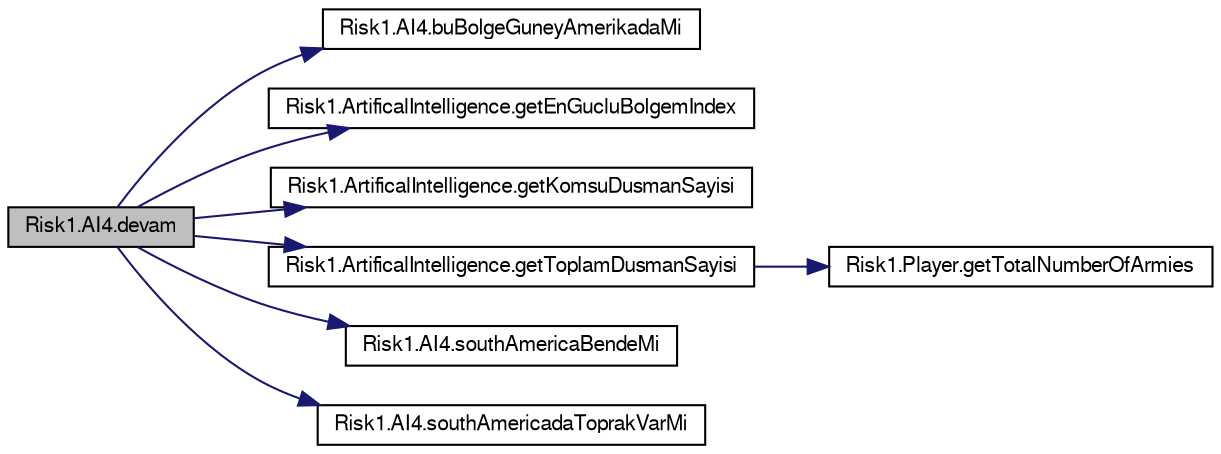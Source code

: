 digraph G
{
  bgcolor="transparent";
  edge [fontname="FreeSans",fontsize="10",labelfontname="FreeSans",labelfontsize="10"];
  node [fontname="FreeSans",fontsize="10",shape=record];
  rankdir="LR";
  Node1 [label="Risk1.AI4.devam",height=0.2,width=0.4,color="black", fillcolor="grey75", style="filled" fontcolor="black"];
  Node1 -> Node2 [color="midnightblue",fontsize="10",style="solid",fontname="FreeSans"];
  Node2 [label="Risk1.AI4.buBolgeGuneyAmerikadaMi",height=0.2,width=0.4,color="black",URL="$classRisk1_1_1AI4.html#ae2f16f8a0b8f14eef4ba8f73b4b258fb"];
  Node1 -> Node3 [color="midnightblue",fontsize="10",style="solid",fontname="FreeSans"];
  Node3 [label="Risk1.ArtificalIntelligence.getEnGucluBolgemIndex",height=0.2,width=0.4,color="black",URL="$classRisk1_1_1ArtificalIntelligence.html#a0fda6d74869871d836b81e8b6b724b89",tooltip="Oyuncunun sahip olduğu bölgeler içinden en fazla sayıda asker bulunduran bölgenin indexini gönderir..."];
  Node1 -> Node4 [color="midnightblue",fontsize="10",style="solid",fontname="FreeSans"];
  Node4 [label="Risk1.ArtificalIntelligence.getKomsuDusmanSayisi",height=0.2,width=0.4,color="black",URL="$classRisk1_1_1ArtificalIntelligence.html#ab05fcfb9caa1ff3d34f40fcd2b761c7c"];
  Node1 -> Node5 [color="midnightblue",fontsize="10",style="solid",fontname="FreeSans"];
  Node5 [label="Risk1.ArtificalIntelligence.getToplamDusmanSayisi",height=0.2,width=0.4,color="black",URL="$classRisk1_1_1ArtificalIntelligence.html#a6679f397c090e382d448286783707838",tooltip="Oyunda bulunan bütün düşmanların toplam asker sayısını döndürür."];
  Node5 -> Node6 [color="midnightblue",fontsize="10",style="solid",fontname="FreeSans"];
  Node6 [label="Risk1.Player.getTotalNumberOfArmies",height=0.2,width=0.4,color="black",URL="$classRisk1_1_1Player.html#a77adac00fc3d2b33decfad9cab38a505",tooltip="Oyuncunun toplam asker sayını döndürür."];
  Node1 -> Node7 [color="midnightblue",fontsize="10",style="solid",fontname="FreeSans"];
  Node7 [label="Risk1.AI4.southAmericaBendeMi",height=0.2,width=0.4,color="black",URL="$classRisk1_1_1AI4.html#aef950f6901fd42aaa790d3d545e6e885"];
  Node1 -> Node8 [color="midnightblue",fontsize="10",style="solid",fontname="FreeSans"];
  Node8 [label="Risk1.AI4.southAmericadaToprakVarMi",height=0.2,width=0.4,color="black",URL="$classRisk1_1_1AI4.html#ae2998fb3dc70ad732185d7c33b75264d"];
}
